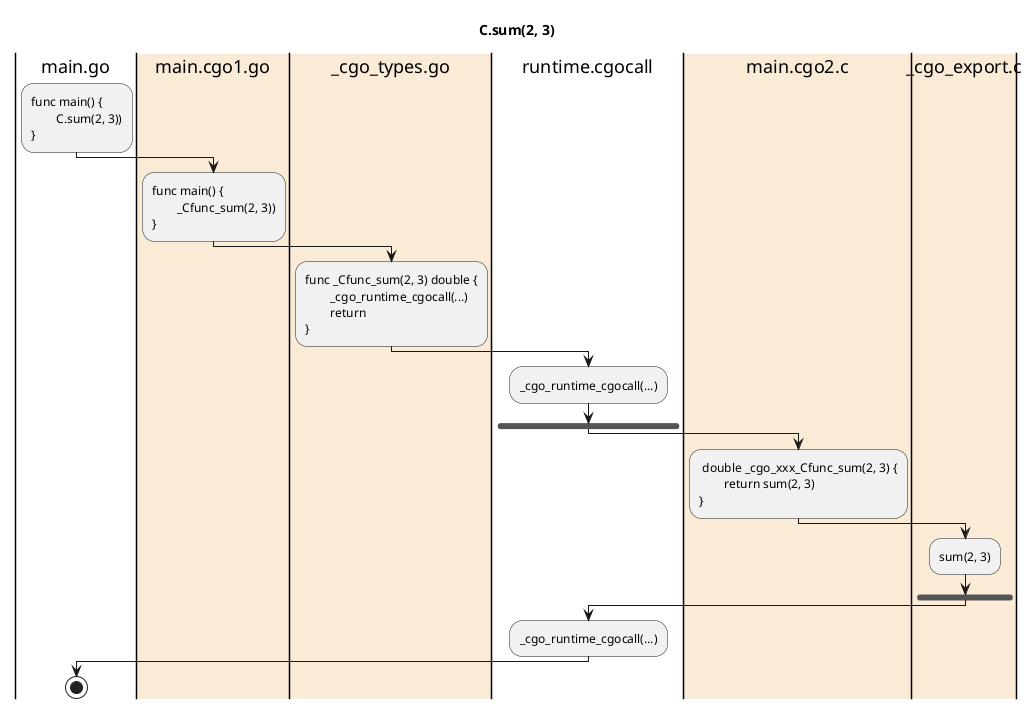 ' Copyright 2017 <chaishushan{AT}gmail.com>. All rights reserved.
' Use of this source code is governed by a Apache
' license that can be found in the LICENSE file.

@startuml

title C.sum(2, 3)

|main.go|
:func main() {
	C.sum(2, 3))
};

|#AntiqueWhite|main.cgo1.go|
:func main() {
	_Cfunc_sum(2, 3))
};

|#AntiqueWhite|_cgo_types.go|
:func _Cfunc_sum(2, 3) double {
	_cgo_runtime_cgocall(...)
	return
};

|runtime.cgocall|
:_cgo_runtime_cgocall(...);

fork

|#AntiqueWhite|main.cgo2.c|
: double _cgo_xxx_Cfunc_sum(2, 3) {
	return sum(2, 3)
};

|#AntiqueWhite|_cgo_export.c|
:sum(2, 3);

endfork

|runtime.cgocall|
:_cgo_runtime_cgocall(...);

|main.go|
stop

@enduml
